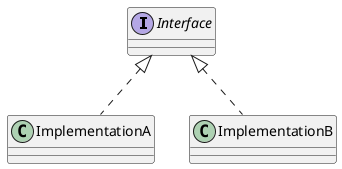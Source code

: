 @startuml
'https://plantuml.com/class-diagram

interface Interface
class ImplementationA
Class ImplementationB

Interface <|.. ImplementationA
Interface <|.. ImplementationB

@enduml